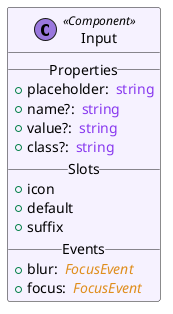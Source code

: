 @startuml
set separator ::
skinparam groupInheritance 5
skinparam defaultFontName Cantarell
skinparam packageStyle Rectangle
skinparam class {
  BackgroundColor<<Component>> #f6f2ff
  BackgroundColor<<ErrorPage>> #edd1e1
  BackgroundColor<<Layout>> #f8ffe5
  BackgroundColor<<Page>> #fff0e5
}
class "Input" as src/lib/components/input/Input.svelte << (C, #9977DD) Component >> {
  __ Properties __
  +placeholder: <color:#DF8E1D><i> </i></color><color:#8839EF>string</color>
  +name?: <color:#DF8E1D><i> </i></color><color:#8839EF>string</color>
  +value?: <color:#DF8E1D><i> </i></color><color:#8839EF>string</color>
  +class?: <color:#DF8E1D><i> </i></color><color:#8839EF>string</color>
  __ Slots __
  +icon
  +default
  +suffix
  __ Events __
  +blur: <color:#DF8E1D><i> FocusEvent</i></color>
  +focus: <color:#DF8E1D><i> FocusEvent</i></color>
}
@enduml